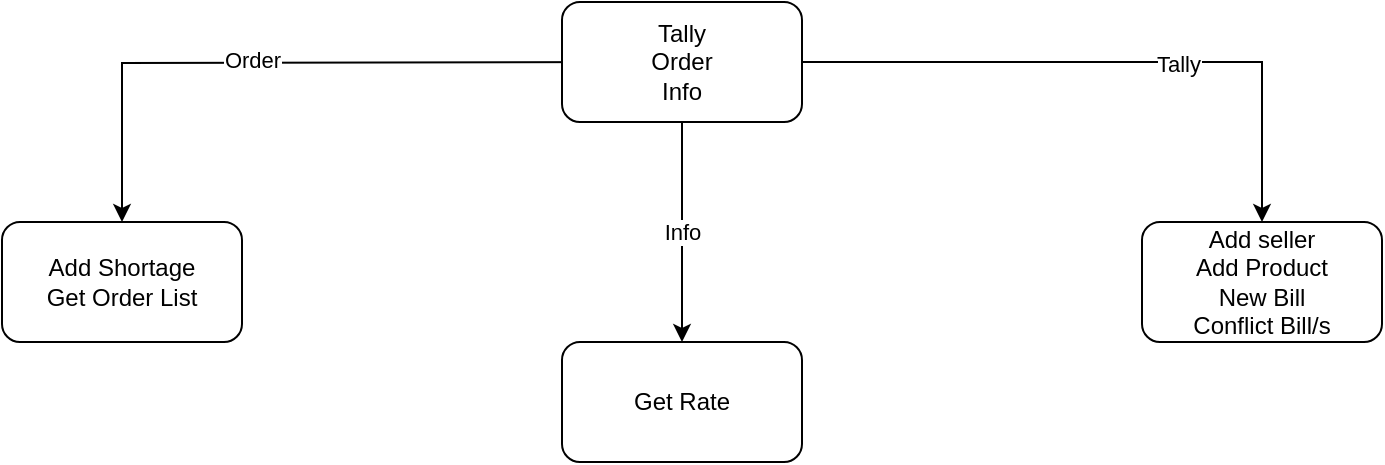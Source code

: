 <mxfile version="20.5.1" type="github"><diagram id="d2KZVrZwdpFy6JkZc-tc" name="Page-1"><mxGraphModel dx="1303" dy="727" grid="1" gridSize="10" guides="1" tooltips="1" connect="1" arrows="1" fold="1" page="1" pageScale="1" pageWidth="850" pageHeight="1100" math="0" shadow="0"><root><mxCell id="0"/><mxCell id="1" parent="0"/><mxCell id="-8n7EPFrpSTu5LOVZ1N4-12" value="" style="edgeStyle=orthogonalEdgeStyle;rounded=0;orthogonalLoop=1;jettySize=auto;html=1;" edge="1" parent="1" target="-8n7EPFrpSTu5LOVZ1N4-11"><mxGeometry relative="1" as="geometry"><mxPoint x="360" y="70.0" as="sourcePoint"/></mxGeometry></mxCell><mxCell id="-8n7EPFrpSTu5LOVZ1N4-18" value="Order" style="edgeLabel;html=1;align=center;verticalAlign=middle;resizable=0;points=[];" vertex="1" connectable="0" parent="-8n7EPFrpSTu5LOVZ1N4-12"><mxGeometry x="0.153" y="-2" relative="1" as="geometry"><mxPoint as="offset"/></mxGeometry></mxCell><mxCell id="-8n7EPFrpSTu5LOVZ1N4-6" value="Add seller&lt;br&gt;Add Product&lt;br&gt;New Bill&lt;br&gt;Conflict Bill/s" style="rounded=1;whiteSpace=wrap;html=1;" vertex="1" parent="1"><mxGeometry x="610" y="150" width="120" height="60" as="geometry"/></mxCell><mxCell id="-8n7EPFrpSTu5LOVZ1N4-11" value="Add Shortage&lt;br&gt;Get Order List" style="rounded=1;whiteSpace=wrap;html=1;" vertex="1" parent="1"><mxGeometry x="40" y="150" width="120" height="60" as="geometry"/></mxCell><mxCell id="-8n7EPFrpSTu5LOVZ1N4-13" value="Get Rate" style="rounded=1;whiteSpace=wrap;html=1;" vertex="1" parent="1"><mxGeometry x="320" y="210" width="120" height="60" as="geometry"/></mxCell><mxCell id="-8n7EPFrpSTu5LOVZ1N4-15" style="edgeStyle=orthogonalEdgeStyle;rounded=0;orthogonalLoop=1;jettySize=auto;html=1;" edge="1" parent="1" source="-8n7EPFrpSTu5LOVZ1N4-14" target="-8n7EPFrpSTu5LOVZ1N4-6"><mxGeometry relative="1" as="geometry"/></mxCell><mxCell id="-8n7EPFrpSTu5LOVZ1N4-17" value="Tally" style="edgeLabel;html=1;align=center;verticalAlign=middle;resizable=0;points=[];" vertex="1" connectable="0" parent="-8n7EPFrpSTu5LOVZ1N4-15"><mxGeometry x="0.214" y="-1" relative="1" as="geometry"><mxPoint as="offset"/></mxGeometry></mxCell><mxCell id="-8n7EPFrpSTu5LOVZ1N4-16" value="Info" style="edgeStyle=orthogonalEdgeStyle;rounded=0;orthogonalLoop=1;jettySize=auto;html=1;" edge="1" parent="1" source="-8n7EPFrpSTu5LOVZ1N4-14" target="-8n7EPFrpSTu5LOVZ1N4-13"><mxGeometry relative="1" as="geometry"/></mxCell><mxCell id="-8n7EPFrpSTu5LOVZ1N4-14" value="&lt;span style=&quot;&quot;&gt;Tally&lt;/span&gt;&lt;br style=&quot;&quot;&gt;&lt;span style=&quot;&quot;&gt;Order&lt;/span&gt;&lt;br style=&quot;&quot;&gt;&lt;span style=&quot;&quot;&gt;Info&lt;/span&gt;" style="rounded=1;whiteSpace=wrap;html=1;" vertex="1" parent="1"><mxGeometry x="320" y="40" width="120" height="60" as="geometry"/></mxCell></root></mxGraphModel></diagram></mxfile>